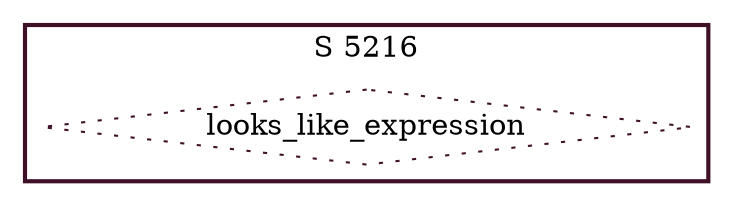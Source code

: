 digraph G {
  ratio=0.500000;
  "UV looks_like_expression (5216)" [shape=diamond,
                                     label="looks_like_expression",
                                     color="#401028", style=dotted];
  
  subgraph cluster_5216 { label="S 5216";
    color="#401028";
    style=bold;
    "UV looks_like_expression (5216)"; };
  
  
  }